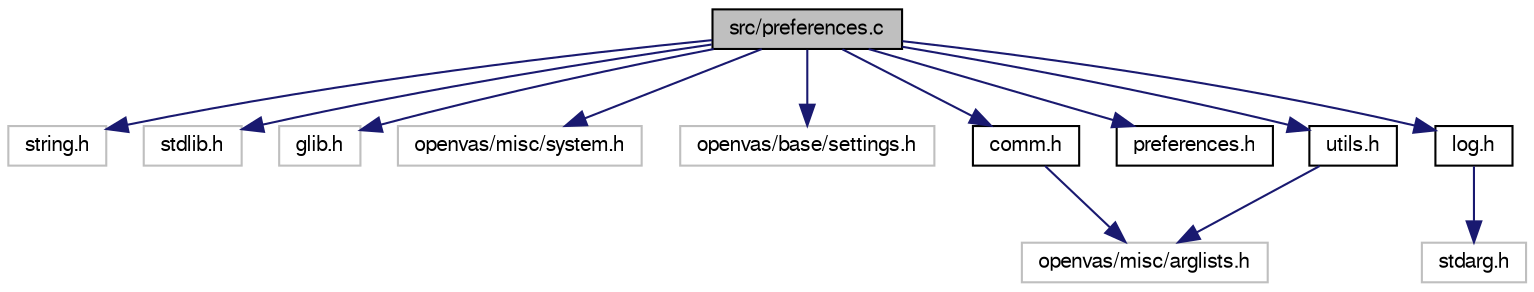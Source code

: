 digraph G
{
  bgcolor="transparent";
  edge [fontname="FreeSans",fontsize="10",labelfontname="FreeSans",labelfontsize="10"];
  node [fontname="FreeSans",fontsize="10",shape=record];
  Node1 [label="src/preferences.c",height=0.2,width=0.4,color="black", fillcolor="grey75", style="filled" fontcolor="black"];
  Node1 -> Node2 [color="midnightblue",fontsize="10",style="solid",fontname="FreeSans"];
  Node2 [label="string.h",height=0.2,width=0.4,color="grey75"];
  Node1 -> Node3 [color="midnightblue",fontsize="10",style="solid",fontname="FreeSans"];
  Node3 [label="stdlib.h",height=0.2,width=0.4,color="grey75"];
  Node1 -> Node4 [color="midnightblue",fontsize="10",style="solid",fontname="FreeSans"];
  Node4 [label="glib.h",height=0.2,width=0.4,color="grey75"];
  Node1 -> Node5 [color="midnightblue",fontsize="10",style="solid",fontname="FreeSans"];
  Node5 [label="openvas/misc/system.h",height=0.2,width=0.4,color="grey75"];
  Node1 -> Node6 [color="midnightblue",fontsize="10",style="solid",fontname="FreeSans"];
  Node6 [label="openvas/base/settings.h",height=0.2,width=0.4,color="grey75"];
  Node1 -> Node7 [color="midnightblue",fontsize="10",style="solid",fontname="FreeSans"];
  Node7 [label="comm.h",height=0.2,width=0.4,color="black",URL="$comm_8h.html"];
  Node7 -> Node8 [color="midnightblue",fontsize="10",style="solid",fontname="FreeSans"];
  Node8 [label="openvas/misc/arglists.h",height=0.2,width=0.4,color="grey75"];
  Node1 -> Node9 [color="midnightblue",fontsize="10",style="solid",fontname="FreeSans"];
  Node9 [label="preferences.h",height=0.2,width=0.4,color="black",URL="$preferences_8h.html"];
  Node1 -> Node10 [color="midnightblue",fontsize="10",style="solid",fontname="FreeSans"];
  Node10 [label="log.h",height=0.2,width=0.4,color="black",URL="$log_8h.html"];
  Node10 -> Node11 [color="midnightblue",fontsize="10",style="solid",fontname="FreeSans"];
  Node11 [label="stdarg.h",height=0.2,width=0.4,color="grey75"];
  Node1 -> Node12 [color="midnightblue",fontsize="10",style="solid",fontname="FreeSans"];
  Node12 [label="utils.h",height=0.2,width=0.4,color="black",URL="$utils_8h.html"];
  Node12 -> Node8 [color="midnightblue",fontsize="10",style="solid",fontname="FreeSans"];
}

